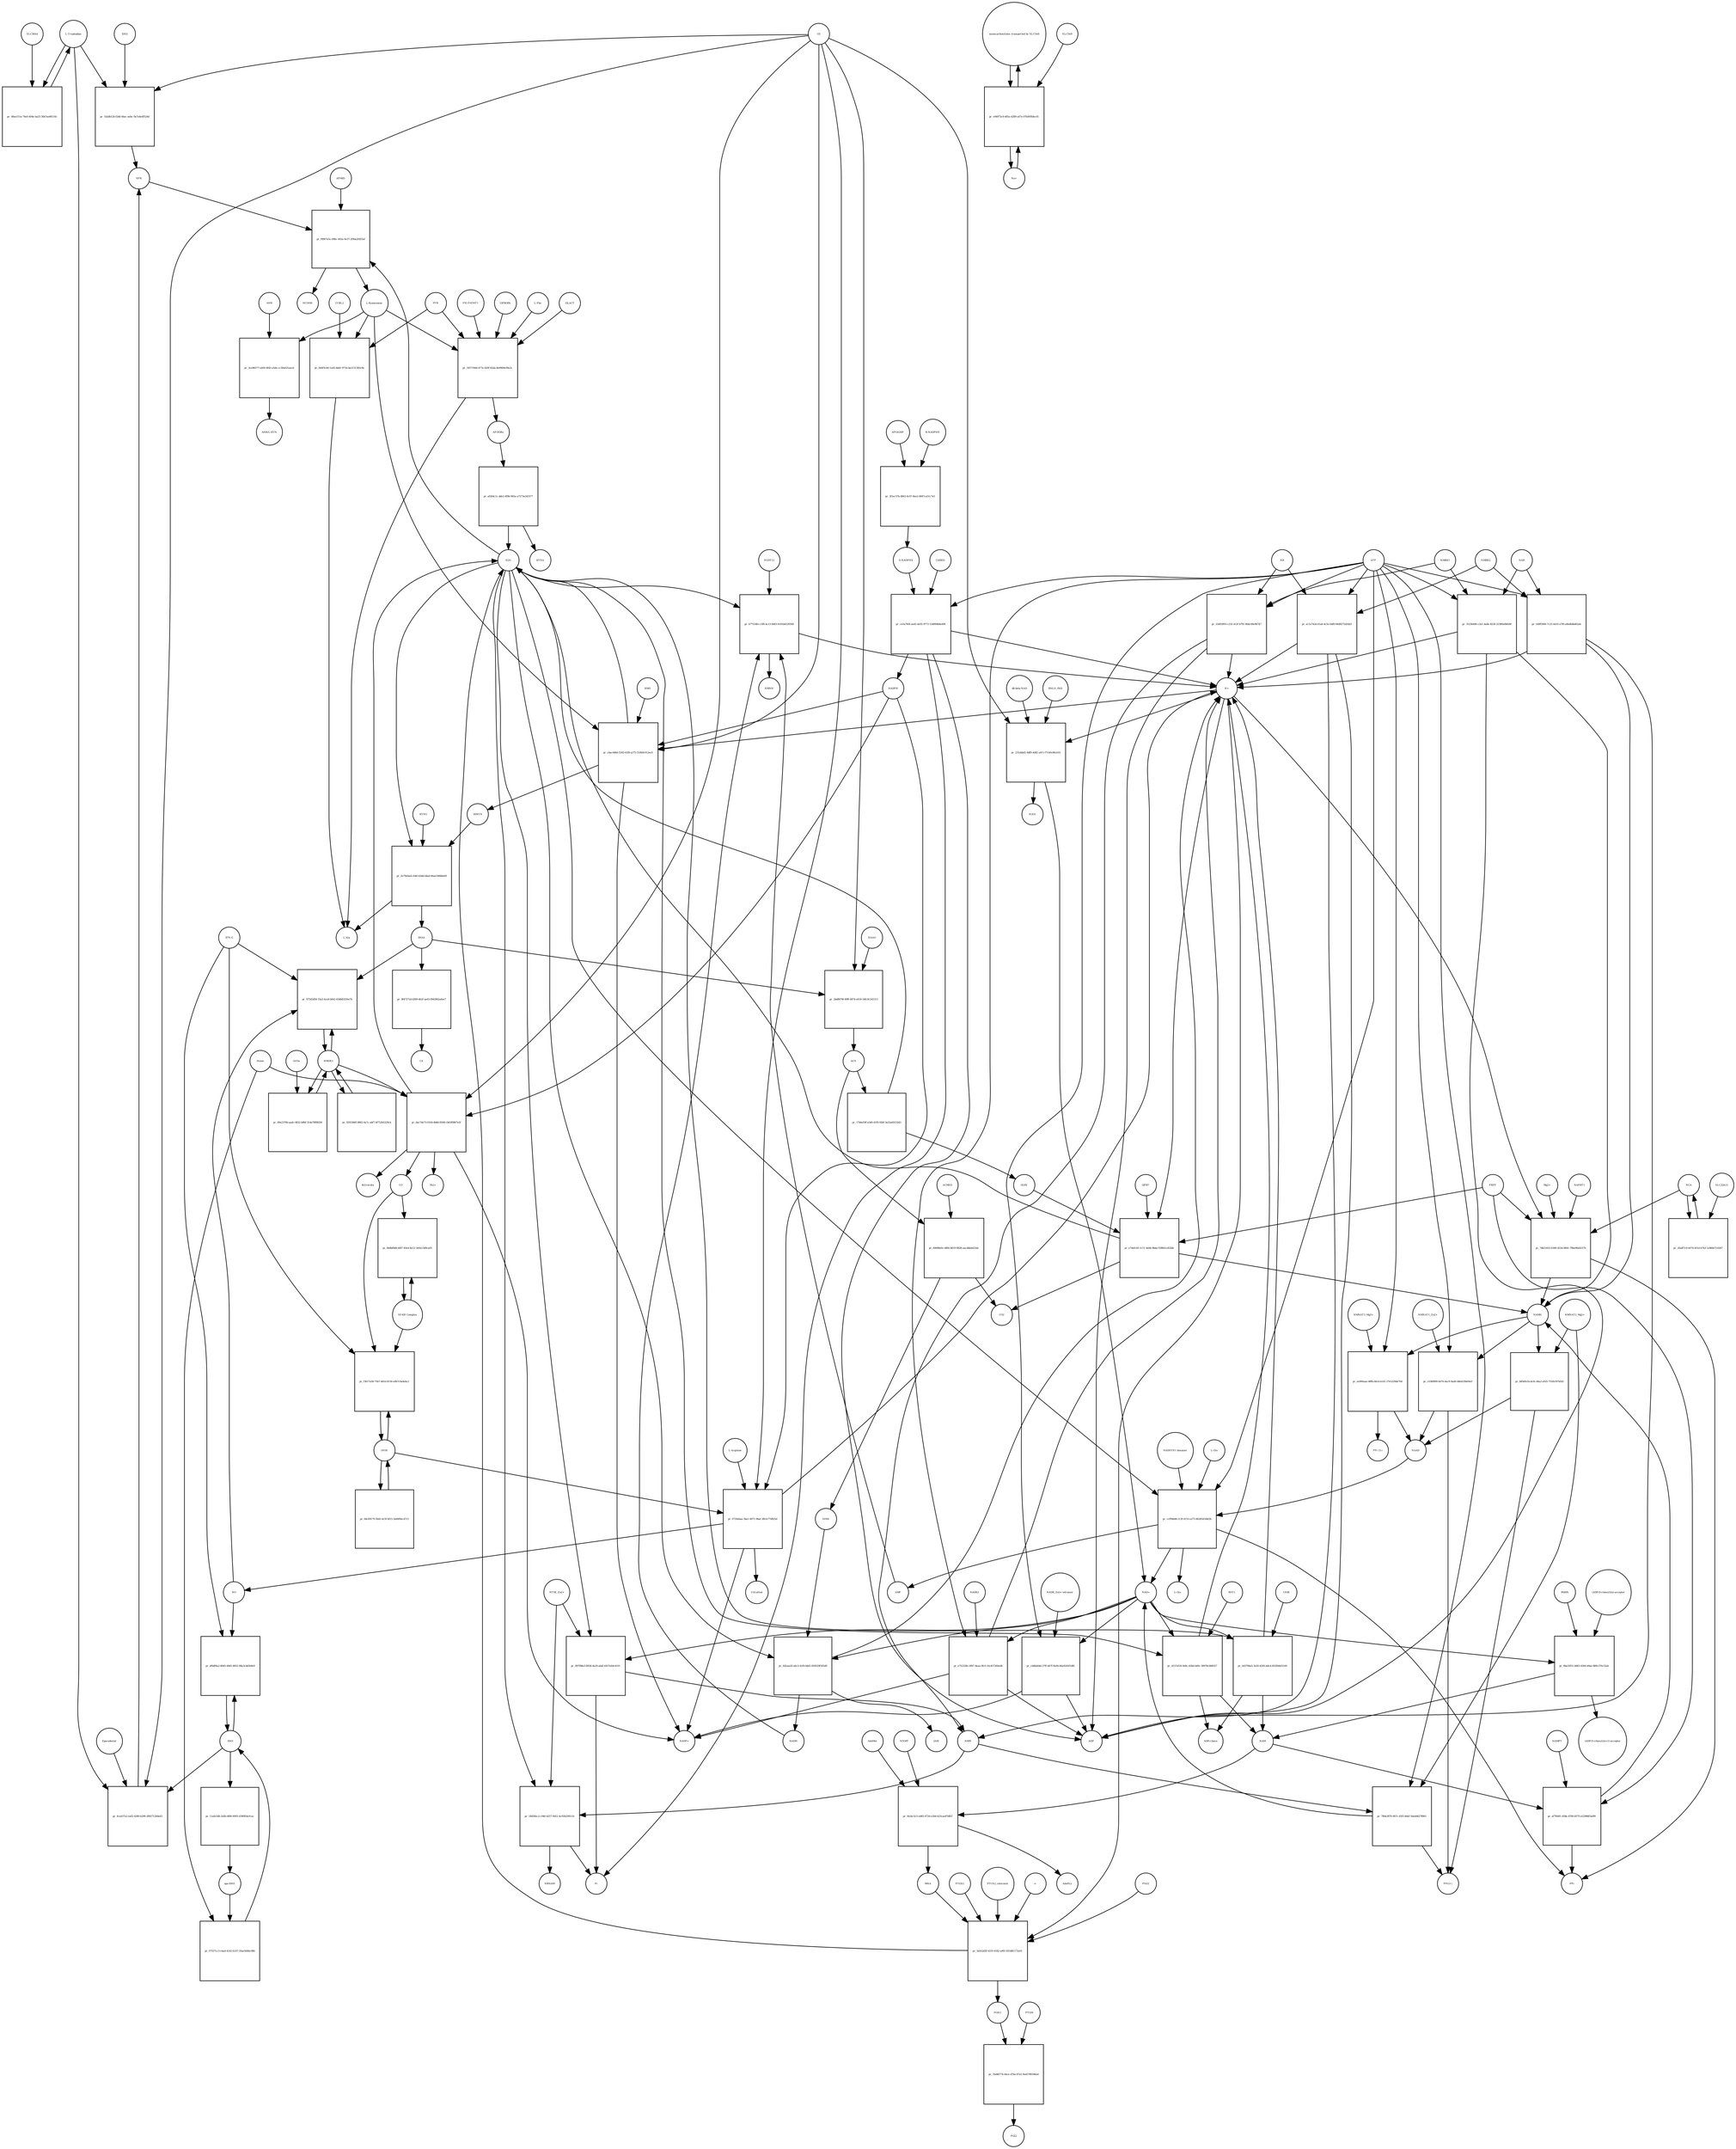 strict digraph  {
"L-Tryptophan" [annotation="urn_miriam_obo.chebi_CHEBI%3A57912", bipartite=0, cls="simple chemical", fontsize=4, label="L-Tryptophan", shape=circle];
"pr_08ae151a-74e0-404e-ba25-36b7ae86116c" [annotation="", bipartite=1, cls=process, fontsize=4, label="pr_08ae151a-74e0-404e-ba25-36b7ae86116c", shape=square];
SLC36A4 [annotation=urn_miriam_uniprot_Q6YBV0, bipartite=0, cls=macromolecule, fontsize=4, label=SLC36A4, shape=circle];
"pr_1b2db12b-f2dd-44ac-aebc-0a7a4e4f524d" [annotation="", bipartite=1, cls=process, fontsize=4, label="pr_1b2db12b-f2dd-44ac-aebc-0a7a4e4f524d", shape=square];
NFK [annotation="urn_miriam_obo.chebi_CHEBI%3A18377", bipartite=0, cls="simple chemical", fontsize=4, label=NFK, shape=circle];
IDO2 [annotation=urn_miriam_uniprot_Q6ZQW0, bipartite=0, cls=macromolecule, fontsize=4, label=IDO2, shape=circle];
O2 [annotation="urn_miriam_obo.chebi_CHEBI%3A15379", bipartite=0, cls="simple chemical", fontsize=4, label=O2, shape=circle];
"pr_4ca437a2-eaf2-4280-b290-2892712b9a43" [annotation="", bipartite=1, cls=process, fontsize=4, label="pr_4ca437a2-eaf2-4280-b290-2892712b9a43", shape=square];
IDO1 [annotation=urn_miriam_uniprot_P14902, bipartite=0, cls=complex, fontsize=4, label=IDO1, shape=circle];
Epacadostat [annotation="", bipartite=0, cls="simple chemical", fontsize=4, label=Epacadostat, shape=circle];
"pr_f8907e5c-09bc-402e-9e37-2f9da2fd55af" [annotation="", bipartite=1, cls=process, fontsize=4, label="pr_f8907e5c-09bc-402e-9e37-2f9da2fd55af", shape=square];
"L-Kynurenine" [annotation="urn_miriam_obo.chebi_CHEBI%3A16946", bipartite=0, cls="simple chemical", fontsize=4, label="L-Kynurenine", shape=circle];
AFMID [annotation=urn_miriam_uniprot_Q63HM1, bipartite=0, cls=macromolecule, fontsize=4, label=AFMID, shape=circle];
H2O [annotation="urn_miriam_obo.chebi_CHEBI%3A15377", bipartite=0, cls="simple chemical", fontsize=4, label=H2O, shape=circle];
HCOOH [annotation="urn_miriam_obo.chebi_CHEBI%3A30751", bipartite=0, cls="simple chemical", fontsize=4, label=HCOOH, shape=circle];
"pr_505719d4-477e-420f-82da-8e8909e59a3c" [annotation="", bipartite=1, cls=process, fontsize=4, label="pr_505719d4-477e-420f-82da-8e8909e59a3c", shape=square];
"AP-DOBu" [annotation="urn_miriam_obo.chebi_CHEBI%3A17442", bipartite=0, cls="simple chemical", fontsize=4, label="AP-DOBu", shape=circle];
"PXLP-KYAT1" [annotation="urn_miriam_uniprot_Q16773|urn_miriam_obo.chebi_CHEBI%3A18405", bipartite=0, cls="complex multimer", fontsize=4, label="PXLP-KYAT1", shape=circle];
I3PROPA [annotation="urn_miriam_obo.chebi_CHEBI%3A43580", bipartite=0, cls=macromolecule, fontsize=4, label=I3PROPA, shape=circle];
"L-Phe" [annotation="urn_miriam_obo.chebi_CHEBI%3A58095", bipartite=0, cls="simple chemical", fontsize=4, label="L-Phe", shape=circle];
I3LACT [annotation="urn_miriam_obo.chebi_CHEBI%3A55528", bipartite=0, cls=macromolecule, fontsize=4, label=I3LACT, shape=circle];
PYR [annotation="urn_miriam_obo.chebi_CHEBI%3A15361", bipartite=0, cls="simple chemical", fontsize=4, label=PYR, shape=circle];
"L-Ala" [annotation="urn_miriam_obo.chebi_CHEBI%3A57972", bipartite=0, cls="simple chemical", fontsize=4, label="L-Ala", shape=circle];
"pr_0e6f5cb0-1a45-4dd1-971b-be2151385c8e" [annotation="", bipartite=1, cls=process, fontsize=4, label="pr_0e6f5cb0-1a45-4dd1-971b-be2151385c8e", shape=square];
CCBL2 [annotation=urn_miriam_uniprot_Q6YP21, bipartite=0, cls="macromolecule multimer", fontsize=4, label=CCBL2, shape=circle];
"pr_af264c1c-dde2-4f9b-965a-a7273e245577" [annotation="", bipartite=1, cls=process, fontsize=4, label="pr_af264c1c-dde2-4f9b-965a-a7273e245577", shape=square];
KYNA [annotation="urn_miriam_obo.chebi_CHEBI%3A18344", bipartite=0, cls="simple chemical", fontsize=4, label=KYNA, shape=circle];
"pr_cbac446d-5545-41f8-a575-510b9c912ec0" [annotation="", bipartite=1, cls=process, fontsize=4, label="pr_cbac446d-5545-41f8-a575-510b9c912ec0", shape=square];
"3HKYN" [annotation="urn_miriam_obo.chebi_CHEBI%3A17380", bipartite=0, cls="simple chemical", fontsize=4, label="3HKYN", shape=circle];
KMO [annotation=urn_miriam_uniprot_O15229, bipartite=0, cls=macromolecule, fontsize=4, label=KMO, shape=circle];
NADPH [annotation="urn_miriam_obo.chebi_CHEBI%3A16474", bipartite=0, cls="simple chemical", fontsize=4, label=NADPH, shape=circle];
"H+" [annotation="urn_miriam_obo.chebi_CHEBI%3A15378", bipartite=0, cls="simple chemical", fontsize=4, label="H+", shape=circle];
"NADP+" [annotation="urn_miriam_obo.chebi_CHEBI%3A18009", bipartite=0, cls="simple chemical", fontsize=4, label="NADP+", shape=circle];
"pr_2e79ebad-c646-43dd-b4ad-66ae186bbe69" [annotation="", bipartite=1, cls=process, fontsize=4, label="pr_2e79ebad-c646-43dd-b4ad-66ae186bbe69", shape=square];
"3HAA" [annotation="urn_miriam_obo.chebi_CHEBI%3A15793", bipartite=0, cls="simple chemical", fontsize=4, label="3HAA", shape=circle];
KYNU [annotation=urn_miriam_uniprot_Q16719, bipartite=0, cls="macromolecule multimer", fontsize=4, label=KYNU, shape=circle];
"pr_2bd8678f-89ff-4874-a018-54fc9c241513" [annotation="", bipartite=1, cls=process, fontsize=4, label="pr_2bd8678f-89ff-4874-a018-54fc9c241513", shape=square];
ACS [annotation="urn_miriam_obo.chebi_CHEBI%3A29044", bipartite=0, cls="simple chemical", fontsize=4, label=ACS, shape=circle];
HAAO [annotation=urn_miriam_uniprot_P46952, bipartite=0, cls=macromolecule, fontsize=4, label=HAAO, shape=circle];
"pr_60688e0c-d8f4-4819-9828-aacdbb4423ab" [annotation="", bipartite=1, cls=process, fontsize=4, label="pr_60688e0c-d8f4-4819-9828-aacdbb4423ab", shape=square];
"2AMA" [annotation="urn_miriam_obo.chebi_CHEBI%3A15745", bipartite=0, cls="simple chemical", fontsize=4, label="2AMA", shape=circle];
ACMSD [annotation=urn_miriam_uniprot_Q8TDX5, bipartite=0, cls="macromolecule multimer", fontsize=4, label=ACMSD, shape=circle];
CO2 [annotation="urn_miriam_obo.chebi_CHEBI%3A16526", bipartite=0, cls="simple chemical", fontsize=4, label=CO2, shape=circle];
"pr_fd2aaa5f-abc3-41f0-bbd1-859529f305d9" [annotation="", bipartite=1, cls=process, fontsize=4, label="pr_fd2aaa5f-abc3-41f0-bbd1-859529f305d9", shape=square];
"2AM" [annotation="urn_miriam_obo.chebi_CHEBI%3A16886", bipartite=0, cls="simple chemical", fontsize=4, label="2AM", shape=circle];
"NAD+" [annotation="urn_miriam_obo.chebi_CHEBI%3A57540", bipartite=0, cls="simple chemical", fontsize=4, label="NAD+", shape=circle];
NADH [annotation="urn_miriam_obo.chebi_CHEBI%3A57945", bipartite=0, cls="simple chemical", fontsize=4, label=NADH, shape=circle];
"pr_17b6e59f-a540-41f9-92bf-3e25a05532d3" [annotation="", bipartite=1, cls=process, fontsize=4, label="pr_17b6e59f-a540-41f9-92bf-3e25a05532d3", shape=square];
QUIN [annotation="urn_miriam_obo.chebi_CHEBI%3A16675", bipartite=0, cls="simple chemical", fontsize=4, label=QUIN, shape=circle];
"pr_3ce96577-a450-4fd2-a5de-cc30a621aecb" [annotation="", bipartite=1, cls=process, fontsize=4, label="pr_3ce96577-a450-4fd2-a5de-cc30a621aecb", shape=square];
AHR [annotation=urn_miriam_uniprot_P35869, bipartite=0, cls=macromolecule, fontsize=4, label=AHR, shape=circle];
"AHR/L-KYN" [annotation="", bipartite=0, cls=complex, fontsize=4, label="AHR/L-KYN", shape=circle];
"pr_df6df8a2-8845-48d5-8855-98a3cb65b9e0" [annotation="", bipartite=1, cls=process, fontsize=4, label="pr_df6df8a2-8845-48d5-8855-98a3cb65b9e0", shape=square];
NO [annotation="urn_miriam_obo.chebi_CHEBI%3A16480", bipartite=0, cls="simple chemical", fontsize=4, label=NO, shape=circle];
"IFN-G" [annotation=urn_miriam_uniprot_Q14609, bipartite=0, cls=macromolecule, fontsize=4, label="IFN-G", shape=circle];
iNOS [annotation=urn_miriam_uniprot_P35228, bipartite=0, cls=macromolecule, fontsize=4, label=iNOS, shape=circle];
"pr_f3617a58-75b7-4616-8156-e0b7c0a4ebc2" [annotation="", bipartite=1, cls=process, fontsize=4, label="pr_f3617a58-75b7-4616-8156-e0b7c0a4ebc2", shape=square];
"Nf-KB Complex" [annotation="urn_miriam_uniprot_P19838|urn_miriam_uniprot_Q04206|urn_miriam_uniprot_Q00653", bipartite=0, cls=complex, fontsize=4, label="Nf-KB Complex", shape=circle];
CO [annotation="urn_miriam_obo.chebi_CHEBI%3A17245", bipartite=0, cls="simple chemical", fontsize=4, label=CO, shape=circle];
"L-Arginine" [annotation="urn_miriam_obo.chebi_CHEBI%3A16467", bipartite=0, cls="simple chemical", fontsize=4, label="L-Arginine", shape=circle];
"pr_0720ebaa-3ba1-4971-9baf-3fb1e77d825d" [annotation="", bipartite=1, cls=process, fontsize=4, label="pr_0720ebaa-3ba1-4971-9baf-3fb1e77d825d", shape=square];
Citrulline [annotation="urn_miriam_obo.chebi_CHEBI%3A16349", bipartite=0, cls="simple chemical", fontsize=4, label=Citrulline, shape=circle];
"pr_64c69179-5b43-4c5f-bf15-3a60f0ec47c5" [annotation="", bipartite=1, cls=process, fontsize=4, label="pr_64c69179-5b43-4c5f-bf15-3a60f0ec47c5", shape=square];
"pr_11afe548-2a6b-4f66-8093-439f85dcfcac" [annotation="", bipartite=1, cls=process, fontsize=4, label="pr_11afe548-2a6b-4f66-8093-439f85dcfcac", shape=square];
"apo-IDO1" [annotation=urn_miriam_uniprot_P14902, bipartite=0, cls=macromolecule, fontsize=4, label="apo-IDO1", shape=circle];
"R-NADPHX" [annotation="urn_miriam_obo.chebi_CHEBI%3A64085", bipartite=0, cls="simple chemical", fontsize=4, label="R-NADPHX", shape=circle];
"pr_3f1ec57b-d943-4c07-8ee2-6847ca51c7e5" [annotation="", bipartite=1, cls=process, fontsize=4, label="pr_3f1ec57b-d943-4c07-8ee2-6847ca51c7e5", shape=square];
"S-NADPHX" [annotation="urn_miriam_obo.chebi_CHEBI%3A64084", bipartite=0, cls="simple chemical", fontsize=4, label="S-NADPHX", shape=circle];
APOA1BP [annotation=urn_miriam_uniprot_O95544, bipartite=0, cls="macromolecule multimer", fontsize=4, label=APOA1BP, shape=circle];
"pr_ce5a76f4-aa45-4d35-9772-53d99db4e490" [annotation="", bipartite=1, cls=process, fontsize=4, label="pr_ce5a76f4-aa45-4d35-9772-53d99db4e490", shape=square];
CARKD [annotation=urn_miriam_uniprot_Q8IW45, bipartite=0, cls=macromolecule, fontsize=4, label=CARKD, shape=circle];
ATP [annotation="urn_miriam_obo.chebi_CHEBI%3A30616", bipartite=0, cls="simple chemical", fontsize=4, label=ATP, shape=circle];
ADP [annotation="urn_miriam_obo.chebi_CHEBI%3A456216", bipartite=0, cls="simple chemical", fontsize=4, label=ADP, shape=circle];
Pi [annotation="urn_miriam_obo.chebi_CHEBI%3A18367", bipartite=0, cls="simple chemical", fontsize=4, label=Pi, shape=circle];
"pr_e752328c-0f67-4eaa-9fcf-16c457260ed4" [annotation="", bipartite=1, cls=process, fontsize=4, label="pr_e752328c-0f67-4eaa-9fcf-16c457260ed4", shape=square];
NADK2 [annotation=urn_miriam_uniprot_Q4G0N4, bipartite=0, cls="macromolecule multimer", fontsize=4, label=NADK2, shape=circle];
NAMN [annotation="urn_miriam_obo.chebi_CHEBI%3A15763", bipartite=0, cls="simple chemical", fontsize=4, label=NAMN, shape=circle];
"pr_ee900aae-48fb-46cb-b141-27e5229de70d" [annotation="", bipartite=1, cls=process, fontsize=4, label="pr_ee900aae-48fb-46cb-b141-27e5229de70d", shape=square];
NAAD [annotation="urn_miriam_obo.chebi_CHEBI%3A18304", bipartite=0, cls="simple chemical", fontsize=4, label=NAAD, shape=circle];
"NMNAT3_Mg2+" [annotation="urn_miriam_uniprot_Q96T66|urn_miriam_obo.chebi_CHEBI%3A18420", bipartite=0, cls="complex multimer", fontsize=4, label="NMNAT3_Mg2+", shape=circle];
"PPi (3-)" [annotation="urn_miriam_obo.chebi_CHEBI%3A33019", bipartite=0, cls="simple chemical", fontsize=4, label="PPi (3-)", shape=circle];
"pr_b856fe1b-dcfe-44a2-a925-7550cf97afd3" [annotation="", bipartite=1, cls=process, fontsize=4, label="pr_b856fe1b-dcfe-44a2-a925-7550cf97afd3", shape=square];
"NMNAT2_Mg2+" [annotation="urn_miriam_uniprot_Q9BZQ4|urn_miriam_obo.chebi_CHEBI%3A18420", bipartite=0, cls=complex, fontsize=4, label="NMNAT2_Mg2+", shape=circle];
"PPi(3-)" [annotation="urn_miriam_obo.chebi_CHEBI%3A33019", bipartite=0, cls="simple chemical", fontsize=4, label="PPi(3-)", shape=circle];
NAR [annotation="urn_miriam_obo.chebi_CHEBI%3A58527", bipartite=0, cls="simple chemical", fontsize=4, label=NAR, shape=circle];
"pr_3523b496-c3a1-4a8e-8230-22380a0bfe8f" [annotation="", bipartite=1, cls=process, fontsize=4, label="pr_3523b496-c3a1-4a8e-8230-22380a0bfe8f", shape=square];
NMRK1 [annotation=urn_miriam_uniprot_Q9NWW6, bipartite=0, cls=macromolecule, fontsize=4, label=NMRK1, shape=circle];
"pr_5d9f5000-7c25-4410-a7f0-a8edb4bd62ab" [annotation="", bipartite=1, cls=process, fontsize=4, label="pr_5d9f5000-7c25-4410-a7f0-a8edb4bd62ab", shape=square];
NMRK2 [annotation=urn_miriam_uniprot_Q9NPI5, bipartite=0, cls=macromolecule, fontsize=4, label=NMRK2, shape=circle];
"pr_ccf99d48-213f-4153-a275-86265416bf2b" [annotation="", bipartite=1, cls=process, fontsize=4, label="pr_ccf99d48-213f-4153-a275-86265416bf2b", shape=square];
"NADSYN1 hexamer" [annotation=urn_miriam_uniprot_Q6IA69, bipartite=0, cls="macromolecule multimer", fontsize=4, label="NADSYN1 hexamer", shape=circle];
"L-Gln" [annotation="urn_miriam_obo.chebi_CHEBI%3A58359", bipartite=0, cls="simple chemical", fontsize=4, label="L-Gln", shape=circle];
"L-Glu" [annotation="urn_miriam_obo.chebi_CHEBI%3A29985", bipartite=0, cls="simple chemical", fontsize=4, label="L-Glu", shape=circle];
AMP [annotation="urn_miriam_obo.chebi_CHEBI%3A16027", bipartite=0, cls="simple chemical", fontsize=4, label=AMP, shape=circle];
PPi [annotation="urn_miriam_obo.chebi_CHEBI%3A29888", bipartite=0, cls="simple chemical", fontsize=4, label=PPi, shape=circle];
NMN [annotation="urn_miriam_obo.chebi_CHEBI%3A14649", bipartite=0, cls="simple chemical", fontsize=4, label=NMN, shape=circle];
"pr_780a3870-007c-45f5-8def-5da4d4278961" [annotation="", bipartite=1, cls=process, fontsize=4, label="pr_780a3870-007c-45f5-8def-5da4d4278961", shape=square];
NR [annotation="urn_miriam_obo.chebi_CHEBI%3A15927", bipartite=0, cls="simple chemical", fontsize=4, label=NR, shape=circle];
"pr_23d03993-c232-412f-b781-864c06e9b747" [annotation="", bipartite=1, cls=process, fontsize=4, label="pr_23d03993-c232-412f-b781-864c06e9b747", shape=square];
"pr_a11a742d-01a4-4c5e-b4f0-84d8272d24d3" [annotation="", bipartite=1, cls=process, fontsize=4, label="pr_a11a742d-01a4-4c5e-b4f0-84d8272d24d3", shape=square];
NCA [annotation="urn_miriam_obo.chebi_CHEBI%3A32544", bipartite=0, cls="simple chemical", fontsize=4, label=NCA, shape=circle];
"pr_7db21653-6360-453d-9841-79be90a8157b" [annotation="", bipartite=1, cls=process, fontsize=4, label="pr_7db21653-6360-453d-9841-79be90a8157b", shape=square];
NAPRT1 [annotation=urn_miriam_uniprot_Q6XQN6, bipartite=0, cls="macromolecule multimer", fontsize=4, label=NAPRT1, shape=circle];
"Mg2+" [annotation="urn_miriam_obo.chebi_CHEBI%3A18420", bipartite=0, cls="simple chemical", fontsize=4, label="Mg2+", shape=circle];
PRPP [annotation="urn_miriam_obo.chebi_CHEBI%3A17111", bipartite=0, cls="simple chemical", fontsize=4, label=PRPP, shape=circle];
"pr_9ba33f31-b863-4304-b9ae-889c376c52ab" [annotation="", bipartite=1, cls=process, fontsize=4, label="pr_9ba33f31-b863-4304-b9ae-889c376c52ab", shape=square];
NAM [annotation="urn_miriam_obo.chebi_CHEBI%3A17154", bipartite=0, cls="simple chemical", fontsize=4, label=NAM, shape=circle];
PARPs [annotation="urn_miriam_uniprot_Q8N5Y8|urn_miriam_uniprot_Q53GL7|urn_miriam_uniprot_Q8IXQ6", bipartite=0, cls=macromolecule, fontsize=4, label=PARPs, shape=circle];
"(ADP-D-ribosyl)(n)-acceptor" [annotation="urn_miriam_obo.chebi_CHEBI%3A133202", bipartite=0, cls="simple chemical", fontsize=4, label="(ADP-D-ribosyl)(n)-acceptor", shape=circle];
"(ADP-D-ribosyl)(n+1)-acceptor" [annotation="urn_miriam_obo.chebi_CHEBI%3A133203", bipartite=0, cls="simple chemical", fontsize=4, label="(ADP-D-ribosyl)(n+1)-acceptor", shape=circle];
"pr_af7f60f1-458e-4780-8575-e52986f5af89" [annotation="", bipartite=1, cls=process, fontsize=4, label="pr_af7f60f1-458e-4780-8575-e52986f5af89", shape=square];
NAMPT [annotation=urn_miriam_uniprot_P43490, bipartite=0, cls=macromolecule, fontsize=4, label=NAMPT, shape=circle];
"pr_9a5ec5c5-ed65-472d-a1bb-b23cae87dfb7" [annotation="", bipartite=1, cls=process, fontsize=4, label="pr_9a5ec5c5-ed65-472d-a1bb-b23cae87dfb7", shape=square];
MNA [annotation="urn_miriam_obo.chebi_CHEBI%3A16797", bipartite=0, cls="simple chemical", fontsize=4, label=MNA, shape=circle];
NNMT [annotation=urn_miriam_uniprot_P40261, bipartite=0, cls=macromolecule, fontsize=4, label=NNMT, shape=circle];
AdoMet [annotation="urn_miriam_obo.chebi_CHEBI%3A15414", bipartite=0, cls="simple chemical", fontsize=4, label=AdoMet, shape=circle];
AdoHcy [annotation="urn_miriam_obo.chebi_CHEBI%3A16680", bipartite=0, cls="simple chemical", fontsize=4, label=AdoHcy, shape=circle];
"pr_e7defc65-1c11-4e84-9bda-f188d1cd52bb" [annotation="", bipartite=1, cls=process, fontsize=4, label="pr_e7defc65-1c11-4e84-9bda-f188d1cd52bb", shape=square];
QPRT [annotation=urn_miriam_uniprot_Q15274, bipartite=0, cls=macromolecule, fontsize=4, label=QPRT, shape=circle];
"pr_cb8da64d-27ff-447f-8a94-66a9245f1df6" [annotation="", bipartite=1, cls=process, fontsize=4, label="pr_cb8da64d-27ff-447f-8a94-66a9245f1df6", shape=square];
"NADK_Zn2+ tetramer" [annotation="urn_miriam_uniprot_O95544|urn_miriam_obo.chebi_CHEBI%3A29105", bipartite=0, cls="complex multimer", fontsize=4, label="NADK_Zn2+ tetramer", shape=circle];
"pr_4157ef20-9e8c-42bd-b49c-38978c868357" [annotation="", bipartite=1, cls=process, fontsize=4, label="pr_4157ef20-9e8c-42bd-b49c-38978c868357", shape=square];
"ADP-ribose" [annotation="urn_miriam_obo.chebi_CHEBI%3A57967", bipartite=0, cls="simple chemical", fontsize=4, label="ADP-ribose", shape=circle];
BST1 [annotation=urn_miriam_uniprot_Q10588, bipartite=0, cls="macromolecule multimer", fontsize=4, label=BST1, shape=circle];
"pr_0d370be5-3e20-4295-bdc4-855f04ef2160" [annotation="", bipartite=1, cls=process, fontsize=4, label="pr_0d370be5-3e20-4295-bdc4-855f04ef2160", shape=square];
CD38 [annotation=urn_miriam_uniprot_P28907, bipartite=0, cls=macromolecule, fontsize=4, label=CD38, shape=circle];
"dh-beta-NAD" [annotation="urn_miriam_obo.chebi_CHEBI%3A90171|urn_miriam_obo.chebi_CHEBI%3A90174", bipartite=0, cls="simple chemical", fontsize=4, label="dh-beta-NAD", shape=circle];
"pr_231ebbd1-8df9-4d45-a911-f7c60c86cb10" [annotation="", bipartite=1, cls=process, fontsize=4, label="pr_231ebbd1-8df9-4d45-a911-f7c60c86cb10", shape=square];
H2O2 [annotation="urn_miriam_obo.chebi_CHEBI%3A16240", bipartite=0, cls="simple chemical", fontsize=4, label=H2O2, shape=circle];
RNLS_FAD [annotation="urn_miriam_uniprot_Q5VYX0|urn_miriam_obo.chebi_CHEBI%3A16238", bipartite=0, cls=complex, fontsize=4, label=RNLS_FAD, shape=circle];
"pr_997f88a3-8958-4a29-abaf-6437eb4c4101" [annotation="", bipartite=1, cls=process, fontsize=4, label="pr_997f88a3-8958-4a29-abaf-6437eb4c4101", shape=square];
"NT5E_Zn2+" [annotation="urn_miriam_uniprot_P21589|urn_miriam_obo.chebi_CHEBI%3A29105", bipartite=0, cls="complex multimer", fontsize=4, label="NT5E_Zn2+", shape=circle];
"pr_18d56ec2-c940-4257-9d12-4c92b25f611b" [annotation="", bipartite=1, cls=process, fontsize=4, label="pr_18d56ec2-c940-4257-9d12-4c92b25f611b", shape=square];
NRNAM [annotation="urn_miriam_obo.chebi_CHEBI%3A15927", bipartite=0, cls="simple chemical", fontsize=4, label=NRNAM, shape=circle];
"pr_2fadf7c9-e674-451d-b7b3-1e966e7c6267" [annotation="", bipartite=1, cls=process, fontsize=4, label="pr_2fadf7c9-e674-451d-b7b3-1e966e7c6267", shape=square];
SLC22A13 [annotation=urn_miriam_uniprot_Q9Y226, bipartite=0, cls=macromolecule, fontsize=4, label=SLC22A13, shape=circle];
"pr_b77524fe-c5f8-4c13-8d03-0c81b6229368" [annotation="", bipartite=1, cls=process, fontsize=4, label="pr_b77524fe-c5f8-4c13-8d03-0c81b6229368", shape=square];
NMNH [annotation="urn_miriam_obo.chebi_CHEBI%3A74452", bipartite=0, cls="simple chemical", fontsize=4, label=NMNH, shape=circle];
NUDT12 [annotation=urn_miriam_uniprot_Q9BQG2, bipartite=0, cls=macromolecule, fontsize=4, label=NUDT12, shape=circle];
"pr_c036f899-4476-4ec9-9ad0-48eb53b604cf" [annotation="", bipartite=1, cls=process, fontsize=4, label="pr_c036f899-4476-4ec9-9ad0-48eb53b604cf", shape=square];
"NMNAT1_Zn2+" [annotation="urn_miriam_uniprot_Q9HAN9|urn_miriam_obo.chebi_CHEBI%3A29105", bipartite=0, cls="complex multimer", fontsize=4, label="NMNAT1_Zn2+", shape=circle];
PGG2 [annotation="urn_miriam_obo.chebi_CHEBI%3A27647", bipartite=0, cls="simple chemical", fontsize=4, label=PGG2, shape=circle];
"pr_5eb52d5f-0210-4182-a901-833d81172e01" [annotation="", bipartite=1, cls=process, fontsize=4, label="pr_5eb52d5f-0210-4182-a901-833d81172e01", shape=square];
PGH2 [annotation="urn_miriam_obo.chebi_CHEBI%3A15554", bipartite=0, cls="simple chemical", fontsize=4, label=PGH2, shape=circle];
PTGS2 [annotation=urn_miriam_uniprot_P35354, bipartite=0, cls="macromolecule multimer", fontsize=4, label=PTGS2, shape=circle];
PTCS2_celecoxib [annotation="urn_miriam_uniprot_P35354|urn_miriam_obo.chebi_CHEBI%3A41423", bipartite=0, cls=complex, fontsize=4, label=PTCS2_celecoxib, shape=circle];
"e-" [annotation="urn_miriam_obo.chebi_CHEBI%3A10545", bipartite=0, cls="simple chemical", fontsize=4, label="e-", shape=circle];
"pr_35d46774-44ca-47ba-87e2-9a45780346a4" [annotation="", bipartite=1, cls=process, fontsize=4, label="pr_35d46774-44ca-47ba-87e2-9a45780346a4", shape=square];
PGI2 [annotation="urn_miriam_obo.chebi_CHEBI%3A15552", bipartite=0, cls="simple chemical", fontsize=4, label=PGI2, shape=circle];
PTGIS [annotation=urn_miriam_uniprot_Q16647, bipartite=0, cls=macromolecule, fontsize=4, label=PTGIS, shape=circle];
"monocarboxylates transported by SLC5A8" [annotation="", bipartite=0, cls="simple chemical", fontsize=4, label="monocarboxylates transported by SLC5A8", shape=circle];
"pr_e94972c9-485a-4289-a47e-07b495fdec01" [annotation="", bipartite=1, cls=process, fontsize=4, label="pr_e94972c9-485a-4289-a47e-07b495fdec01", shape=square];
SLC5A8 [annotation=urn_miriam_uniprot_Q8N695, bipartite=0, cls=macromolecule, fontsize=4, label=SLC5A8, shape=circle];
"Na+" [annotation="urn_miriam_obo.chebi_CHEBI%3A29101", bipartite=0, cls="simple chemical", fontsize=4, label="Na+", shape=circle];
HMOX1 [annotation="", bipartite=0, cls=macromolecule, fontsize=4, label=HMOX1, shape=circle];
"pr_97545d58-33a5-4ca9-b641-63db83356e7b" [annotation="", bipartite=1, cls=process, fontsize=4, label="pr_97545d58-33a5-4ca9-b641-63db83356e7b", shape=square];
"pr_9293366f-8862-4a7c-abf7-bf752b5329cb" [annotation="", bipartite=1, cls=process, fontsize=4, label="pr_9293366f-8862-4a7c-abf7-bf752b5329cb", shape=square];
Heme [annotation="urn_miriam_obo.chebi_CHEBI%3A30413", bipartite=0, cls="simple chemical", fontsize=4, label=Heme, shape=circle];
"pr_dac7de73-0164-4b8d-8508-cb43f0867e5f" [annotation="", bipartite=1, cls=process, fontsize=4, label="pr_dac7de73-0164-4b8d-8508-cb43f0867e5f", shape=square];
Biliverdin [annotation="urn_miriam_obo.chebi_CHEBI%3A17033", bipartite=0, cls="simple chemical", fontsize=4, label=Biliverdin, shape=circle];
"Fe2+" [annotation="urn_miriam_obo.chebi_CHEBI%3A29033", bipartite=0, cls="simple chemical", fontsize=4, label="Fe2+", shape=circle];
"pr_09e2376b-aadc-4832-b8bf-31de78f882f4" [annotation="", bipartite=1, cls=process, fontsize=4, label="pr_09e2376b-aadc-4832-b8bf-31de78f882f4", shape=square];
Orf3a [annotation="urn_miriam_ncbiprotein_BCD58754|urn_miriam_uniprot_P0DTC3", bipartite=0, cls=macromolecule, fontsize=4, label=Orf3a, shape=circle];
"pr_8d4bfb68-bf87-45e4-8e12-3e0a13d9ca05" [annotation="", bipartite=1, cls=process, fontsize=4, label="pr_8d4bfb68-bf87-45e4-8e12-3e0a13d9ca05", shape=square];
"pr_07557cc3-cba4-4142-b147-35ae5646c086" [annotation="", bipartite=1, cls=process, fontsize=4, label="pr_07557cc3-cba4-4142-b147-35ae5646c086", shape=square];
"pr_9f47272d-d309-4b1f-ae63-f842862a6ee7" [annotation="", bipartite=1, cls="omitted process", fontsize=4, label="pr_9f47272d-d309-4b1f-ae63-f842862a6ee7", shape=square];
CA [annotation="", bipartite=0, cls="simple chemical", fontsize=4, label=CA, shape=circle];
"L-Tryptophan" -> "pr_08ae151a-74e0-404e-ba25-36b7ae86116c"  [annotation="", interaction_type=consumption];
"L-Tryptophan" -> "pr_1b2db12b-f2dd-44ac-aebc-0a7a4e4f524d"  [annotation="", interaction_type=consumption];
"L-Tryptophan" -> "pr_4ca437a2-eaf2-4280-b290-2892712b9a43"  [annotation="", interaction_type=consumption];
"pr_08ae151a-74e0-404e-ba25-36b7ae86116c" -> "L-Tryptophan"  [annotation="", interaction_type=production];
SLC36A4 -> "pr_08ae151a-74e0-404e-ba25-36b7ae86116c"  [annotation="", interaction_type=catalysis];
"pr_1b2db12b-f2dd-44ac-aebc-0a7a4e4f524d" -> NFK  [annotation="", interaction_type=production];
NFK -> "pr_f8907e5c-09bc-402e-9e37-2f9da2fd55af"  [annotation="", interaction_type=consumption];
IDO2 -> "pr_1b2db12b-f2dd-44ac-aebc-0a7a4e4f524d"  [annotation="", interaction_type=catalysis];
O2 -> "pr_1b2db12b-f2dd-44ac-aebc-0a7a4e4f524d"  [annotation="", interaction_type=consumption];
O2 -> "pr_4ca437a2-eaf2-4280-b290-2892712b9a43"  [annotation="", interaction_type=consumption];
O2 -> "pr_cbac446d-5545-41f8-a575-510b9c912ec0"  [annotation="", interaction_type=consumption];
O2 -> "pr_2bd8678f-89ff-4874-a018-54fc9c241513"  [annotation="", interaction_type=consumption];
O2 -> "pr_0720ebaa-3ba1-4971-9baf-3fb1e77d825d"  [annotation="", interaction_type=consumption];
O2 -> "pr_231ebbd1-8df9-4d45-a911-f7c60c86cb10"  [annotation="", interaction_type=consumption];
O2 -> "pr_dac7de73-0164-4b8d-8508-cb43f0867e5f"  [annotation="", interaction_type=consumption];
"pr_4ca437a2-eaf2-4280-b290-2892712b9a43" -> NFK  [annotation="", interaction_type=production];
IDO1 -> "pr_4ca437a2-eaf2-4280-b290-2892712b9a43"  [annotation="urn_miriam_pubmed_29531094|urn_miriam_pubmed_28523098|urn_miriam_pubmed_30338242|urn_miriam_pubmed_32292563", interaction_type=catalysis];
IDO1 -> "pr_df6df8a2-8845-48d5-8855-98a3cb65b9e0"  [annotation="", interaction_type=consumption];
IDO1 -> "pr_11afe548-2a6b-4f66-8093-439f85dcfcac"  [annotation="", interaction_type=consumption];
Epacadostat -> "pr_4ca437a2-eaf2-4280-b290-2892712b9a43"  [annotation="urn_miriam_pubmed_29531094|urn_miriam_pubmed_28523098|urn_miriam_pubmed_30338242|urn_miriam_pubmed_32292563", interaction_type=inhibition];
"pr_f8907e5c-09bc-402e-9e37-2f9da2fd55af" -> "L-Kynurenine"  [annotation="", interaction_type=production];
"pr_f8907e5c-09bc-402e-9e37-2f9da2fd55af" -> HCOOH  [annotation="", interaction_type=production];
"L-Kynurenine" -> "pr_505719d4-477e-420f-82da-8e8909e59a3c"  [annotation="", interaction_type=consumption];
"L-Kynurenine" -> "pr_0e6f5cb0-1a45-4dd1-971b-be2151385c8e"  [annotation="", interaction_type=consumption];
"L-Kynurenine" -> "pr_cbac446d-5545-41f8-a575-510b9c912ec0"  [annotation="", interaction_type=consumption];
"L-Kynurenine" -> "pr_3ce96577-a450-4fd2-a5de-cc30a621aecb"  [annotation="", interaction_type=consumption];
AFMID -> "pr_f8907e5c-09bc-402e-9e37-2f9da2fd55af"  [annotation=urn_miriam_pubmed_29531094, interaction_type=catalysis];
H2O -> "pr_f8907e5c-09bc-402e-9e37-2f9da2fd55af"  [annotation="", interaction_type=consumption];
H2O -> "pr_2e79ebad-c646-43dd-b4ad-66ae186bbe69"  [annotation="", interaction_type=consumption];
H2O -> "pr_fd2aaa5f-abc3-41f0-bbd1-859529f305d9"  [annotation="", interaction_type=consumption];
H2O -> "pr_ccf99d48-213f-4153-a275-86265416bf2b"  [annotation="", interaction_type=consumption];
H2O -> "pr_4157ef20-9e8c-42bd-b49c-38978c868357"  [annotation="", interaction_type=consumption];
H2O -> "pr_0d370be5-3e20-4295-bdc4-855f04ef2160"  [annotation="", interaction_type=consumption];
H2O -> "pr_997f88a3-8958-4a29-abaf-6437eb4c4101"  [annotation="", interaction_type=consumption];
H2O -> "pr_18d56ec2-c940-4257-9d12-4c92b25f611b"  [annotation="", interaction_type=consumption];
H2O -> "pr_b77524fe-c5f8-4c13-8d03-0c81b6229368"  [annotation="", interaction_type=consumption];
"pr_505719d4-477e-420f-82da-8e8909e59a3c" -> "AP-DOBu"  [annotation="", interaction_type=production];
"pr_505719d4-477e-420f-82da-8e8909e59a3c" -> "L-Ala"  [annotation="", interaction_type=production];
"AP-DOBu" -> "pr_af264c1c-dde2-4f9b-965a-a7273e245577"  [annotation="", interaction_type=consumption];
"PXLP-KYAT1" -> "pr_505719d4-477e-420f-82da-8e8909e59a3c"  [annotation="", interaction_type=catalysis];
I3PROPA -> "pr_505719d4-477e-420f-82da-8e8909e59a3c"  [annotation="", interaction_type=inhibition];
"L-Phe" -> "pr_505719d4-477e-420f-82da-8e8909e59a3c"  [annotation="", interaction_type=inhibition];
I3LACT -> "pr_505719d4-477e-420f-82da-8e8909e59a3c"  [annotation="", interaction_type=inhibition];
PYR -> "pr_505719d4-477e-420f-82da-8e8909e59a3c"  [annotation="", interaction_type=consumption];
PYR -> "pr_0e6f5cb0-1a45-4dd1-971b-be2151385c8e"  [annotation="", interaction_type=consumption];
"pr_0e6f5cb0-1a45-4dd1-971b-be2151385c8e" -> "L-Ala"  [annotation="", interaction_type=production];
CCBL2 -> "pr_0e6f5cb0-1a45-4dd1-971b-be2151385c8e"  [annotation="", interaction_type=catalysis];
"pr_af264c1c-dde2-4f9b-965a-a7273e245577" -> KYNA  [annotation="", interaction_type=production];
"pr_af264c1c-dde2-4f9b-965a-a7273e245577" -> H2O  [annotation="", interaction_type=production];
"pr_cbac446d-5545-41f8-a575-510b9c912ec0" -> "3HKYN"  [annotation="", interaction_type=production];
"pr_cbac446d-5545-41f8-a575-510b9c912ec0" -> H2O  [annotation="", interaction_type=production];
"pr_cbac446d-5545-41f8-a575-510b9c912ec0" -> "NADP+"  [annotation="", interaction_type=production];
"3HKYN" -> "pr_2e79ebad-c646-43dd-b4ad-66ae186bbe69"  [annotation="", interaction_type=consumption];
KMO -> "pr_cbac446d-5545-41f8-a575-510b9c912ec0"  [annotation="", interaction_type=catalysis];
NADPH -> "pr_cbac446d-5545-41f8-a575-510b9c912ec0"  [annotation="", interaction_type=consumption];
NADPH -> "pr_0720ebaa-3ba1-4971-9baf-3fb1e77d825d"  [annotation="", interaction_type=consumption];
NADPH -> "pr_dac7de73-0164-4b8d-8508-cb43f0867e5f"  [annotation="", interaction_type=consumption];
"H+" -> "pr_cbac446d-5545-41f8-a575-510b9c912ec0"  [annotation="", interaction_type=consumption];
"H+" -> "pr_7db21653-6360-453d-9841-79be90a8157b"  [annotation="", interaction_type=consumption];
"H+" -> "pr_e7defc65-1c11-4e84-9bda-f188d1cd52bb"  [annotation="", interaction_type=consumption];
"H+" -> "pr_231ebbd1-8df9-4d45-a911-f7c60c86cb10"  [annotation="", interaction_type=consumption];
"H+" -> "pr_5eb52d5f-0210-4182-a901-833d81172e01"  [annotation="", interaction_type=consumption];
"pr_2e79ebad-c646-43dd-b4ad-66ae186bbe69" -> "3HAA"  [annotation="", interaction_type=production];
"pr_2e79ebad-c646-43dd-b4ad-66ae186bbe69" -> "L-Ala"  [annotation="", interaction_type=production];
"3HAA" -> "pr_2bd8678f-89ff-4874-a018-54fc9c241513"  [annotation="", interaction_type=consumption];
"3HAA" -> "pr_97545d58-33a5-4ca9-b641-63db83356e7b"  [annotation="urn_miriam_pubmed_15249210|urn_miriam_pubmed_11287117|urn_miriam_pubmed_12706494", interaction_type=catalysis];
"3HAA" -> "pr_9f47272d-d309-4b1f-ae63-f842862a6ee7"  [annotation="", interaction_type=consumption];
KYNU -> "pr_2e79ebad-c646-43dd-b4ad-66ae186bbe69"  [annotation="", interaction_type=catalysis];
"pr_2bd8678f-89ff-4874-a018-54fc9c241513" -> ACS  [annotation="", interaction_type=production];
ACS -> "pr_60688e0c-d8f4-4819-9828-aacdbb4423ab"  [annotation="", interaction_type=consumption];
ACS -> "pr_17b6e59f-a540-41f9-92bf-3e25a05532d3"  [annotation="", interaction_type=consumption];
HAAO -> "pr_2bd8678f-89ff-4874-a018-54fc9c241513"  [annotation="", interaction_type=catalysis];
"pr_60688e0c-d8f4-4819-9828-aacdbb4423ab" -> "2AMA"  [annotation="", interaction_type=production];
"pr_60688e0c-d8f4-4819-9828-aacdbb4423ab" -> CO2  [annotation="", interaction_type=production];
"2AMA" -> "pr_fd2aaa5f-abc3-41f0-bbd1-859529f305d9"  [annotation="", interaction_type=consumption];
ACMSD -> "pr_60688e0c-d8f4-4819-9828-aacdbb4423ab"  [annotation="", interaction_type=catalysis];
"pr_fd2aaa5f-abc3-41f0-bbd1-859529f305d9" -> "2AM"  [annotation="", interaction_type=production];
"pr_fd2aaa5f-abc3-41f0-bbd1-859529f305d9" -> NADH  [annotation="", interaction_type=production];
"pr_fd2aaa5f-abc3-41f0-bbd1-859529f305d9" -> "H+"  [annotation="", interaction_type=production];
"NAD+" -> "pr_fd2aaa5f-abc3-41f0-bbd1-859529f305d9"  [annotation="", interaction_type=consumption];
"NAD+" -> "pr_e752328c-0f67-4eaa-9fcf-16c457260ed4"  [annotation="", interaction_type=consumption];
"NAD+" -> "pr_9ba33f31-b863-4304-b9ae-889c376c52ab"  [annotation="", interaction_type=consumption];
"NAD+" -> "pr_cb8da64d-27ff-447f-8a94-66a9245f1df6"  [annotation="", interaction_type=consumption];
"NAD+" -> "pr_4157ef20-9e8c-42bd-b49c-38978c868357"  [annotation="", interaction_type=consumption];
"NAD+" -> "pr_0d370be5-3e20-4295-bdc4-855f04ef2160"  [annotation="", interaction_type=consumption];
"NAD+" -> "pr_997f88a3-8958-4a29-abaf-6437eb4c4101"  [annotation="", interaction_type=consumption];
NADH -> "pr_b77524fe-c5f8-4c13-8d03-0c81b6229368"  [annotation="", interaction_type=consumption];
"pr_17b6e59f-a540-41f9-92bf-3e25a05532d3" -> QUIN  [annotation="", interaction_type=production];
"pr_17b6e59f-a540-41f9-92bf-3e25a05532d3" -> H2O  [annotation="", interaction_type=production];
QUIN -> "pr_e7defc65-1c11-4e84-9bda-f188d1cd52bb"  [annotation="", interaction_type=consumption];
"pr_3ce96577-a450-4fd2-a5de-cc30a621aecb" -> "AHR/L-KYN"  [annotation="", interaction_type=production];
AHR -> "pr_3ce96577-a450-4fd2-a5de-cc30a621aecb"  [annotation="", interaction_type=consumption];
"pr_df6df8a2-8845-48d5-8855-98a3cb65b9e0" -> IDO1  [annotation="", interaction_type=production];
NO -> "pr_df6df8a2-8845-48d5-8855-98a3cb65b9e0"  [annotation="urn_miriam_pubmed_23476103|urn_miriam_pubmed_15249210|urn_miriam_pubmed_9126284", interaction_type=inhibition];
NO -> "pr_97545d58-33a5-4ca9-b641-63db83356e7b"  [annotation="urn_miriam_pubmed_15249210|urn_miriam_pubmed_11287117|urn_miriam_pubmed_12706494", interaction_type=catalysis];
"IFN-G" -> "pr_df6df8a2-8845-48d5-8855-98a3cb65b9e0"  [annotation="urn_miriam_pubmed_23476103|urn_miriam_pubmed_15249210|urn_miriam_pubmed_9126284", interaction_type=catalysis];
"IFN-G" -> "pr_f3617a58-75b7-4616-8156-e0b7c0a4ebc2"  [annotation="urn_miriam_pubmed_9126284|urn_miriam_pubmed_15249210", interaction_type=catalysis];
"IFN-G" -> "pr_97545d58-33a5-4ca9-b641-63db83356e7b"  [annotation="urn_miriam_pubmed_15249210|urn_miriam_pubmed_11287117|urn_miriam_pubmed_12706494", interaction_type=catalysis];
iNOS -> "pr_f3617a58-75b7-4616-8156-e0b7c0a4ebc2"  [annotation="", interaction_type=consumption];
iNOS -> "pr_0720ebaa-3ba1-4971-9baf-3fb1e77d825d"  [annotation="urn_miriam_pubmed_15249210|urn_miriam_pubmed_11463332", interaction_type=catalysis];
iNOS -> "pr_64c69179-5b43-4c5f-bf15-3a60f0ec47c5"  [annotation="", interaction_type=consumption];
"pr_f3617a58-75b7-4616-8156-e0b7c0a4ebc2" -> iNOS  [annotation="", interaction_type=production];
"Nf-KB Complex" -> "pr_f3617a58-75b7-4616-8156-e0b7c0a4ebc2"  [annotation="urn_miriam_pubmed_9126284|urn_miriam_pubmed_15249210", interaction_type=catalysis];
"Nf-KB Complex" -> "pr_8d4bfb68-bf87-45e4-8e12-3e0a13d9ca05"  [annotation="", interaction_type=consumption];
CO -> "pr_f3617a58-75b7-4616-8156-e0b7c0a4ebc2"  [annotation="urn_miriam_pubmed_9126284|urn_miriam_pubmed_15249210", interaction_type=inhibition];
CO -> "pr_8d4bfb68-bf87-45e4-8e12-3e0a13d9ca05"  [annotation=urn_miriam_pubmed_15249210, interaction_type=inhibition];
"L-Arginine" -> "pr_0720ebaa-3ba1-4971-9baf-3fb1e77d825d"  [annotation="", interaction_type=consumption];
"pr_0720ebaa-3ba1-4971-9baf-3fb1e77d825d" -> Citrulline  [annotation="", interaction_type=production];
"pr_0720ebaa-3ba1-4971-9baf-3fb1e77d825d" -> "NADP+"  [annotation="", interaction_type=production];
"pr_0720ebaa-3ba1-4971-9baf-3fb1e77d825d" -> "H+"  [annotation="", interaction_type=production];
"pr_0720ebaa-3ba1-4971-9baf-3fb1e77d825d" -> NO  [annotation="", interaction_type=production];
"pr_64c69179-5b43-4c5f-bf15-3a60f0ec47c5" -> iNOS  [annotation="", interaction_type=production];
"pr_11afe548-2a6b-4f66-8093-439f85dcfcac" -> "apo-IDO1"  [annotation="", interaction_type=production];
"apo-IDO1" -> "pr_07557cc3-cba4-4142-b147-35ae5646c086"  [annotation="", interaction_type=consumption];
"R-NADPHX" -> "pr_3f1ec57b-d943-4c07-8ee2-6847ca51c7e5"  [annotation="", interaction_type=consumption];
"pr_3f1ec57b-d943-4c07-8ee2-6847ca51c7e5" -> "S-NADPHX"  [annotation="", interaction_type=production];
"S-NADPHX" -> "pr_ce5a76f4-aa45-4d35-9772-53d99db4e490"  [annotation="", interaction_type=consumption];
APOA1BP -> "pr_3f1ec57b-d943-4c07-8ee2-6847ca51c7e5"  [annotation="", interaction_type=catalysis];
"pr_ce5a76f4-aa45-4d35-9772-53d99db4e490" -> NADPH  [annotation="", interaction_type=production];
"pr_ce5a76f4-aa45-4d35-9772-53d99db4e490" -> ADP  [annotation="", interaction_type=production];
"pr_ce5a76f4-aa45-4d35-9772-53d99db4e490" -> "H+"  [annotation="", interaction_type=production];
"pr_ce5a76f4-aa45-4d35-9772-53d99db4e490" -> Pi  [annotation="", interaction_type=production];
CARKD -> "pr_ce5a76f4-aa45-4d35-9772-53d99db4e490"  [annotation="", interaction_type=catalysis];
ATP -> "pr_ce5a76f4-aa45-4d35-9772-53d99db4e490"  [annotation="", interaction_type=consumption];
ATP -> "pr_e752328c-0f67-4eaa-9fcf-16c457260ed4"  [annotation="", interaction_type=consumption];
ATP -> "pr_ee900aae-48fb-46cb-b141-27e5229de70d"  [annotation="", interaction_type=consumption];
ATP -> "pr_3523b496-c3a1-4a8e-8230-22380a0bfe8f"  [annotation="", interaction_type=consumption];
ATP -> "pr_5d9f5000-7c25-4410-a7f0-a8edb4bd62ab"  [annotation="", interaction_type=consumption];
ATP -> "pr_ccf99d48-213f-4153-a275-86265416bf2b"  [annotation="", interaction_type=consumption];
ATP -> "pr_780a3870-007c-45f5-8def-5da4d4278961"  [annotation="", interaction_type=consumption];
ATP -> "pr_23d03993-c232-412f-b781-864c06e9b747"  [annotation="", interaction_type=consumption];
ATP -> "pr_a11a742d-01a4-4c5e-b4f0-84d8272d24d3"  [annotation="", interaction_type=consumption];
ATP -> "pr_cb8da64d-27ff-447f-8a94-66a9245f1df6"  [annotation="", interaction_type=consumption];
ATP -> "pr_c036f899-4476-4ec9-9ad0-48eb53b604cf"  [annotation="", interaction_type=consumption];
"pr_e752328c-0f67-4eaa-9fcf-16c457260ed4" -> "NADP+"  [annotation="", interaction_type=production];
"pr_e752328c-0f67-4eaa-9fcf-16c457260ed4" -> ADP  [annotation="", interaction_type=production];
"pr_e752328c-0f67-4eaa-9fcf-16c457260ed4" -> "H+"  [annotation="", interaction_type=production];
NADK2 -> "pr_e752328c-0f67-4eaa-9fcf-16c457260ed4"  [annotation="", interaction_type=catalysis];
NAMN -> "pr_ee900aae-48fb-46cb-b141-27e5229de70d"  [annotation="", interaction_type=consumption];
NAMN -> "pr_b856fe1b-dcfe-44a2-a925-7550cf97afd3"  [annotation="", interaction_type=consumption];
NAMN -> "pr_c036f899-4476-4ec9-9ad0-48eb53b604cf"  [annotation="", interaction_type=consumption];
"pr_ee900aae-48fb-46cb-b141-27e5229de70d" -> NAAD  [annotation="", interaction_type=production];
"pr_ee900aae-48fb-46cb-b141-27e5229de70d" -> "PPi (3-)"  [annotation="", interaction_type=production];
NAAD -> "pr_ccf99d48-213f-4153-a275-86265416bf2b"  [annotation="", interaction_type=consumption];
"NMNAT3_Mg2+" -> "pr_ee900aae-48fb-46cb-b141-27e5229de70d"  [annotation="", interaction_type=catalysis];
"pr_b856fe1b-dcfe-44a2-a925-7550cf97afd3" -> NAAD  [annotation="", interaction_type=production];
"pr_b856fe1b-dcfe-44a2-a925-7550cf97afd3" -> "PPi(3-)"  [annotation="", interaction_type=production];
"NMNAT2_Mg2+" -> "pr_b856fe1b-dcfe-44a2-a925-7550cf97afd3"  [annotation="", interaction_type=catalysis];
"NMNAT2_Mg2+" -> "pr_780a3870-007c-45f5-8def-5da4d4278961"  [annotation="", interaction_type=catalysis];
NAR -> "pr_3523b496-c3a1-4a8e-8230-22380a0bfe8f"  [annotation="", interaction_type=consumption];
NAR -> "pr_5d9f5000-7c25-4410-a7f0-a8edb4bd62ab"  [annotation="", interaction_type=consumption];
"pr_3523b496-c3a1-4a8e-8230-22380a0bfe8f" -> NAMN  [annotation="", interaction_type=production];
"pr_3523b496-c3a1-4a8e-8230-22380a0bfe8f" -> "H+"  [annotation="", interaction_type=production];
"pr_3523b496-c3a1-4a8e-8230-22380a0bfe8f" -> ADP  [annotation="", interaction_type=production];
NMRK1 -> "pr_3523b496-c3a1-4a8e-8230-22380a0bfe8f"  [annotation="", interaction_type=catalysis];
NMRK1 -> "pr_23d03993-c232-412f-b781-864c06e9b747"  [annotation="", interaction_type=catalysis];
"pr_5d9f5000-7c25-4410-a7f0-a8edb4bd62ab" -> NAMN  [annotation="", interaction_type=production];
"pr_5d9f5000-7c25-4410-a7f0-a8edb4bd62ab" -> "H+"  [annotation="", interaction_type=production];
"pr_5d9f5000-7c25-4410-a7f0-a8edb4bd62ab" -> ADP  [annotation="", interaction_type=production];
NMRK2 -> "pr_5d9f5000-7c25-4410-a7f0-a8edb4bd62ab"  [annotation="", interaction_type=catalysis];
NMRK2 -> "pr_a11a742d-01a4-4c5e-b4f0-84d8272d24d3"  [annotation="", interaction_type=catalysis];
"pr_ccf99d48-213f-4153-a275-86265416bf2b" -> "NAD+"  [annotation="", interaction_type=production];
"pr_ccf99d48-213f-4153-a275-86265416bf2b" -> "L-Glu"  [annotation="", interaction_type=production];
"pr_ccf99d48-213f-4153-a275-86265416bf2b" -> AMP  [annotation="", interaction_type=production];
"pr_ccf99d48-213f-4153-a275-86265416bf2b" -> PPi  [annotation="", interaction_type=production];
"NADSYN1 hexamer" -> "pr_ccf99d48-213f-4153-a275-86265416bf2b"  [annotation="", interaction_type=catalysis];
"L-Gln" -> "pr_ccf99d48-213f-4153-a275-86265416bf2b"  [annotation="", interaction_type=consumption];
AMP -> "pr_b77524fe-c5f8-4c13-8d03-0c81b6229368"  [annotation="", interaction_type=consumption];
NMN -> "pr_780a3870-007c-45f5-8def-5da4d4278961"  [annotation="", interaction_type=consumption];
NMN -> "pr_18d56ec2-c940-4257-9d12-4c92b25f611b"  [annotation="", interaction_type=consumption];
"pr_780a3870-007c-45f5-8def-5da4d4278961" -> "NAD+"  [annotation="", interaction_type=production];
"pr_780a3870-007c-45f5-8def-5da4d4278961" -> "PPi(3-)"  [annotation="", interaction_type=production];
NR -> "pr_23d03993-c232-412f-b781-864c06e9b747"  [annotation="", interaction_type=consumption];
NR -> "pr_a11a742d-01a4-4c5e-b4f0-84d8272d24d3"  [annotation="", interaction_type=consumption];
"pr_23d03993-c232-412f-b781-864c06e9b747" -> NMN  [annotation="", interaction_type=production];
"pr_23d03993-c232-412f-b781-864c06e9b747" -> ADP  [annotation="", interaction_type=production];
"pr_23d03993-c232-412f-b781-864c06e9b747" -> "H+"  [annotation="", interaction_type=production];
"pr_a11a742d-01a4-4c5e-b4f0-84d8272d24d3" -> NMN  [annotation="", interaction_type=production];
"pr_a11a742d-01a4-4c5e-b4f0-84d8272d24d3" -> ADP  [annotation="", interaction_type=production];
"pr_a11a742d-01a4-4c5e-b4f0-84d8272d24d3" -> "H+"  [annotation="", interaction_type=production];
NCA -> "pr_7db21653-6360-453d-9841-79be90a8157b"  [annotation="", interaction_type=consumption];
NCA -> "pr_2fadf7c9-e674-451d-b7b3-1e966e7c6267"  [annotation="", interaction_type=consumption];
"pr_7db21653-6360-453d-9841-79be90a8157b" -> NAMN  [annotation="", interaction_type=production];
"pr_7db21653-6360-453d-9841-79be90a8157b" -> PPi  [annotation="", interaction_type=production];
NAPRT1 -> "pr_7db21653-6360-453d-9841-79be90a8157b"  [annotation="", interaction_type=catalysis];
"Mg2+" -> "pr_7db21653-6360-453d-9841-79be90a8157b"  [annotation="", interaction_type=stimulation];
PRPP -> "pr_7db21653-6360-453d-9841-79be90a8157b"  [annotation="", interaction_type=consumption];
PRPP -> "pr_af7f60f1-458e-4780-8575-e52986f5af89"  [annotation="", interaction_type=consumption];
PRPP -> "pr_e7defc65-1c11-4e84-9bda-f188d1cd52bb"  [annotation="", interaction_type=consumption];
"pr_9ba33f31-b863-4304-b9ae-889c376c52ab" -> NAM  [annotation="", interaction_type=production];
"pr_9ba33f31-b863-4304-b9ae-889c376c52ab" -> "(ADP-D-ribosyl)(n+1)-acceptor"  [annotation="", interaction_type=production];
NAM -> "pr_af7f60f1-458e-4780-8575-e52986f5af89"  [annotation="", interaction_type=consumption];
NAM -> "pr_9a5ec5c5-ed65-472d-a1bb-b23cae87dfb7"  [annotation="", interaction_type=consumption];
PARPs -> "pr_9ba33f31-b863-4304-b9ae-889c376c52ab"  [annotation="", interaction_type=catalysis];
"(ADP-D-ribosyl)(n)-acceptor" -> "pr_9ba33f31-b863-4304-b9ae-889c376c52ab"  [annotation="", interaction_type=consumption];
"pr_af7f60f1-458e-4780-8575-e52986f5af89" -> PPi  [annotation="", interaction_type=production];
"pr_af7f60f1-458e-4780-8575-e52986f5af89" -> NAMN  [annotation="", interaction_type=production];
NAMPT -> "pr_af7f60f1-458e-4780-8575-e52986f5af89"  [annotation="", interaction_type=catalysis];
"pr_9a5ec5c5-ed65-472d-a1bb-b23cae87dfb7" -> MNA  [annotation="", interaction_type=production];
"pr_9a5ec5c5-ed65-472d-a1bb-b23cae87dfb7" -> AdoHcy  [annotation="", interaction_type=production];
MNA -> "pr_5eb52d5f-0210-4182-a901-833d81172e01"  [annotation="", interaction_type=stimulation];
NNMT -> "pr_9a5ec5c5-ed65-472d-a1bb-b23cae87dfb7"  [annotation="", interaction_type=catalysis];
AdoMet -> "pr_9a5ec5c5-ed65-472d-a1bb-b23cae87dfb7"  [annotation="", interaction_type=consumption];
"pr_e7defc65-1c11-4e84-9bda-f188d1cd52bb" -> NAMN  [annotation="", interaction_type=production];
"pr_e7defc65-1c11-4e84-9bda-f188d1cd52bb" -> CO2  [annotation="", interaction_type=production];
"pr_e7defc65-1c11-4e84-9bda-f188d1cd52bb" -> H2O  [annotation="", interaction_type=production];
QPRT -> "pr_e7defc65-1c11-4e84-9bda-f188d1cd52bb"  [annotation="", interaction_type=catalysis];
"pr_cb8da64d-27ff-447f-8a94-66a9245f1df6" -> "NADP+"  [annotation="", interaction_type=production];
"pr_cb8da64d-27ff-447f-8a94-66a9245f1df6" -> ADP  [annotation="", interaction_type=production];
"NADK_Zn2+ tetramer" -> "pr_cb8da64d-27ff-447f-8a94-66a9245f1df6"  [annotation="", interaction_type=catalysis];
"pr_4157ef20-9e8c-42bd-b49c-38978c868357" -> "ADP-ribose"  [annotation="", interaction_type=production];
"pr_4157ef20-9e8c-42bd-b49c-38978c868357" -> NAM  [annotation="", interaction_type=production];
"pr_4157ef20-9e8c-42bd-b49c-38978c868357" -> "H+"  [annotation="", interaction_type=production];
BST1 -> "pr_4157ef20-9e8c-42bd-b49c-38978c868357"  [annotation="", interaction_type=catalysis];
"pr_0d370be5-3e20-4295-bdc4-855f04ef2160" -> NAM  [annotation="", interaction_type=production];
"pr_0d370be5-3e20-4295-bdc4-855f04ef2160" -> "ADP-ribose"  [annotation="", interaction_type=production];
"pr_0d370be5-3e20-4295-bdc4-855f04ef2160" -> "H+"  [annotation="", interaction_type=production];
CD38 -> "pr_0d370be5-3e20-4295-bdc4-855f04ef2160"  [annotation="", interaction_type=catalysis];
"dh-beta-NAD" -> "pr_231ebbd1-8df9-4d45-a911-f7c60c86cb10"  [annotation="", interaction_type=consumption];
"pr_231ebbd1-8df9-4d45-a911-f7c60c86cb10" -> H2O2  [annotation="", interaction_type=production];
"pr_231ebbd1-8df9-4d45-a911-f7c60c86cb10" -> "NAD+"  [annotation="", interaction_type=production];
RNLS_FAD -> "pr_231ebbd1-8df9-4d45-a911-f7c60c86cb10"  [annotation="", interaction_type=catalysis];
"pr_997f88a3-8958-4a29-abaf-6437eb4c4101" -> NMN  [annotation="", interaction_type=production];
"pr_997f88a3-8958-4a29-abaf-6437eb4c4101" -> Pi  [annotation="", interaction_type=production];
"NT5E_Zn2+" -> "pr_997f88a3-8958-4a29-abaf-6437eb4c4101"  [annotation="", interaction_type=catalysis];
"NT5E_Zn2+" -> "pr_18d56ec2-c940-4257-9d12-4c92b25f611b"  [annotation="", interaction_type=catalysis];
"pr_18d56ec2-c940-4257-9d12-4c92b25f611b" -> NRNAM  [annotation="", interaction_type=production];
"pr_18d56ec2-c940-4257-9d12-4c92b25f611b" -> Pi  [annotation="", interaction_type=production];
"pr_2fadf7c9-e674-451d-b7b3-1e966e7c6267" -> NCA  [annotation="", interaction_type=production];
SLC22A13 -> "pr_2fadf7c9-e674-451d-b7b3-1e966e7c6267"  [annotation="", interaction_type=catalysis];
"pr_b77524fe-c5f8-4c13-8d03-0c81b6229368" -> NMNH  [annotation="", interaction_type=production];
"pr_b77524fe-c5f8-4c13-8d03-0c81b6229368" -> "H+"  [annotation="", interaction_type=production];
NUDT12 -> "pr_b77524fe-c5f8-4c13-8d03-0c81b6229368"  [annotation="", interaction_type=catalysis];
"pr_c036f899-4476-4ec9-9ad0-48eb53b604cf" -> NAAD  [annotation="", interaction_type=production];
"pr_c036f899-4476-4ec9-9ad0-48eb53b604cf" -> "PPi(3-)"  [annotation="", interaction_type=production];
"NMNAT1_Zn2+" -> "pr_c036f899-4476-4ec9-9ad0-48eb53b604cf"  [annotation="", interaction_type=catalysis];
PGG2 -> "pr_5eb52d5f-0210-4182-a901-833d81172e01"  [annotation="", interaction_type=consumption];
"pr_5eb52d5f-0210-4182-a901-833d81172e01" -> PGH2  [annotation="", interaction_type=production];
"pr_5eb52d5f-0210-4182-a901-833d81172e01" -> H2O  [annotation="", interaction_type=production];
PGH2 -> "pr_35d46774-44ca-47ba-87e2-9a45780346a4"  [annotation="", interaction_type=consumption];
PTGS2 -> "pr_5eb52d5f-0210-4182-a901-833d81172e01"  [annotation="", interaction_type=catalysis];
PTCS2_celecoxib -> "pr_5eb52d5f-0210-4182-a901-833d81172e01"  [annotation="", interaction_type=inhibition];
"e-" -> "pr_5eb52d5f-0210-4182-a901-833d81172e01"  [annotation="", interaction_type=consumption];
"pr_35d46774-44ca-47ba-87e2-9a45780346a4" -> PGI2  [annotation="", interaction_type=production];
PTGIS -> "pr_35d46774-44ca-47ba-87e2-9a45780346a4"  [annotation="", interaction_type=catalysis];
"monocarboxylates transported by SLC5A8" -> "pr_e94972c9-485a-4289-a47e-07b495fdec01"  [annotation="", interaction_type=consumption];
"pr_e94972c9-485a-4289-a47e-07b495fdec01" -> "monocarboxylates transported by SLC5A8"  [annotation="", interaction_type=production];
"pr_e94972c9-485a-4289-a47e-07b495fdec01" -> "Na+"  [annotation="", interaction_type=production];
SLC5A8 -> "pr_e94972c9-485a-4289-a47e-07b495fdec01"  [annotation="", interaction_type=catalysis];
"Na+" -> "pr_e94972c9-485a-4289-a47e-07b495fdec01"  [annotation="", interaction_type=consumption];
HMOX1 -> "pr_97545d58-33a5-4ca9-b641-63db83356e7b"  [annotation="", interaction_type=consumption];
HMOX1 -> "pr_9293366f-8862-4a7c-abf7-bf752b5329cb"  [annotation="", interaction_type=consumption];
HMOX1 -> "pr_dac7de73-0164-4b8d-8508-cb43f0867e5f"  [annotation="", interaction_type=catalysis];
HMOX1 -> "pr_09e2376b-aadc-4832-b8bf-31de78f882f4"  [annotation="", interaction_type=consumption];
"pr_97545d58-33a5-4ca9-b641-63db83356e7b" -> HMOX1  [annotation="", interaction_type=production];
"pr_9293366f-8862-4a7c-abf7-bf752b5329cb" -> HMOX1  [annotation="", interaction_type=production];
Heme -> "pr_dac7de73-0164-4b8d-8508-cb43f0867e5f"  [annotation="", interaction_type=consumption];
Heme -> "pr_07557cc3-cba4-4142-b147-35ae5646c086"  [annotation="", interaction_type=consumption];
"pr_dac7de73-0164-4b8d-8508-cb43f0867e5f" -> Biliverdin  [annotation="", interaction_type=production];
"pr_dac7de73-0164-4b8d-8508-cb43f0867e5f" -> H2O  [annotation="", interaction_type=production];
"pr_dac7de73-0164-4b8d-8508-cb43f0867e5f" -> "Fe2+"  [annotation="", interaction_type=production];
"pr_dac7de73-0164-4b8d-8508-cb43f0867e5f" -> "NADP+"  [annotation="", interaction_type=production];
"pr_dac7de73-0164-4b8d-8508-cb43f0867e5f" -> CO  [annotation="", interaction_type=production];
"pr_09e2376b-aadc-4832-b8bf-31de78f882f4" -> HMOX1  [annotation="", interaction_type=production];
Orf3a -> "pr_09e2376b-aadc-4832-b8bf-31de78f882f4"  [annotation="urn_miriam_doi_10.1101%2F2020.03.22.002386|urn_miriam_taxonomy_2697049", interaction_type=modulation];
"pr_8d4bfb68-bf87-45e4-8e12-3e0a13d9ca05" -> "Nf-KB Complex"  [annotation="", interaction_type=production];
"pr_07557cc3-cba4-4142-b147-35ae5646c086" -> IDO1  [annotation="", interaction_type=production];
"pr_9f47272d-d309-4b1f-ae63-f842862a6ee7" -> CA  [annotation="", interaction_type=production];
}
